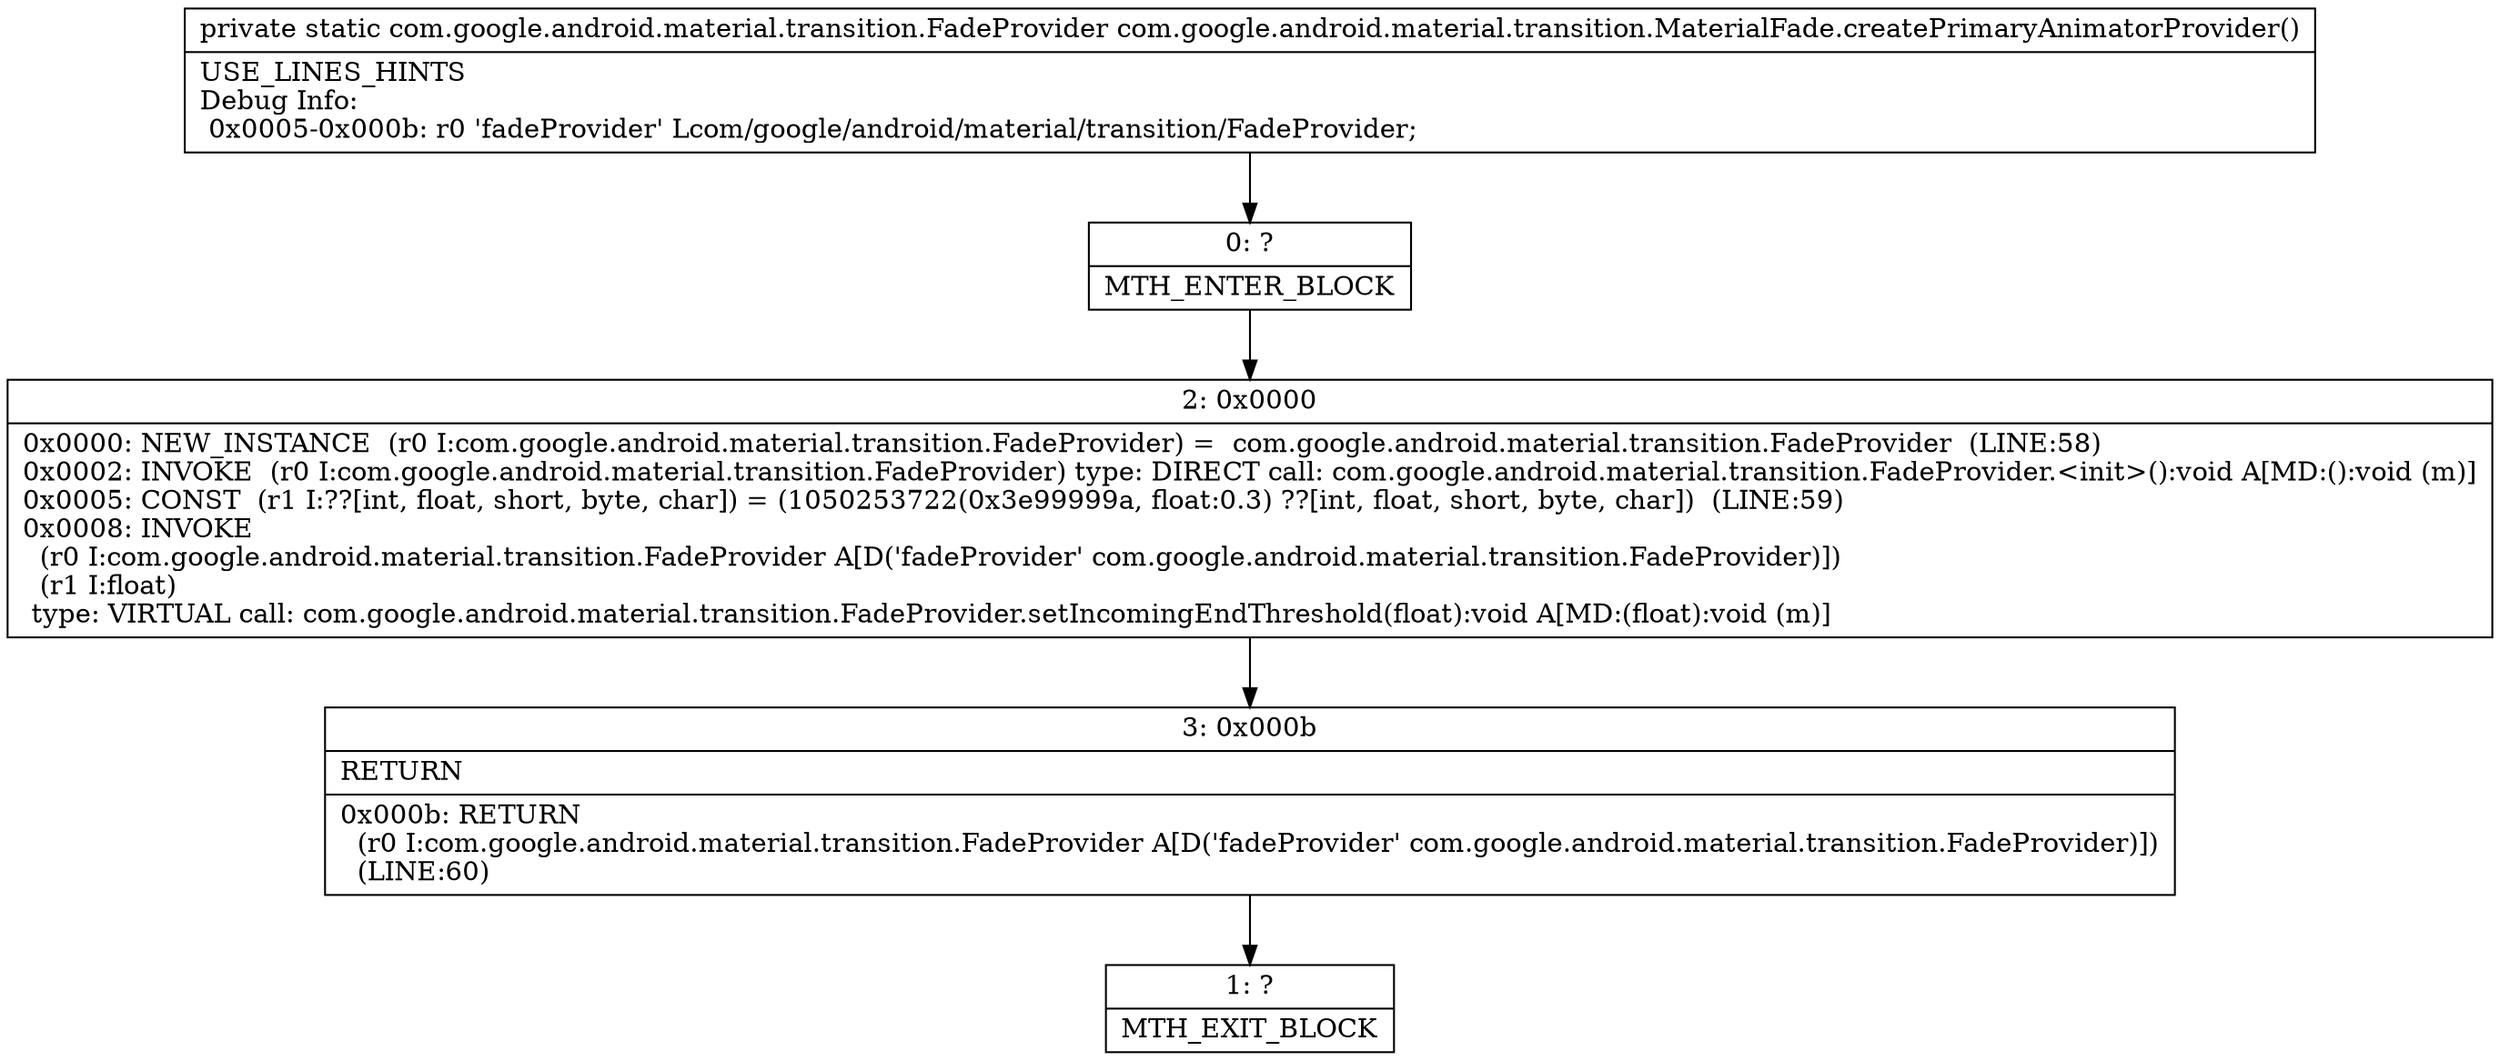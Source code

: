 digraph "CFG forcom.google.android.material.transition.MaterialFade.createPrimaryAnimatorProvider()Lcom\/google\/android\/material\/transition\/FadeProvider;" {
Node_0 [shape=record,label="{0\:\ ?|MTH_ENTER_BLOCK\l}"];
Node_2 [shape=record,label="{2\:\ 0x0000|0x0000: NEW_INSTANCE  (r0 I:com.google.android.material.transition.FadeProvider) =  com.google.android.material.transition.FadeProvider  (LINE:58)\l0x0002: INVOKE  (r0 I:com.google.android.material.transition.FadeProvider) type: DIRECT call: com.google.android.material.transition.FadeProvider.\<init\>():void A[MD:():void (m)]\l0x0005: CONST  (r1 I:??[int, float, short, byte, char]) = (1050253722(0x3e99999a, float:0.3) ??[int, float, short, byte, char])  (LINE:59)\l0x0008: INVOKE  \l  (r0 I:com.google.android.material.transition.FadeProvider A[D('fadeProvider' com.google.android.material.transition.FadeProvider)])\l  (r1 I:float)\l type: VIRTUAL call: com.google.android.material.transition.FadeProvider.setIncomingEndThreshold(float):void A[MD:(float):void (m)]\l}"];
Node_3 [shape=record,label="{3\:\ 0x000b|RETURN\l|0x000b: RETURN  \l  (r0 I:com.google.android.material.transition.FadeProvider A[D('fadeProvider' com.google.android.material.transition.FadeProvider)])\l  (LINE:60)\l}"];
Node_1 [shape=record,label="{1\:\ ?|MTH_EXIT_BLOCK\l}"];
MethodNode[shape=record,label="{private static com.google.android.material.transition.FadeProvider com.google.android.material.transition.MaterialFade.createPrimaryAnimatorProvider()  | USE_LINES_HINTS\lDebug Info:\l  0x0005\-0x000b: r0 'fadeProvider' Lcom\/google\/android\/material\/transition\/FadeProvider;\l}"];
MethodNode -> Node_0;Node_0 -> Node_2;
Node_2 -> Node_3;
Node_3 -> Node_1;
}

